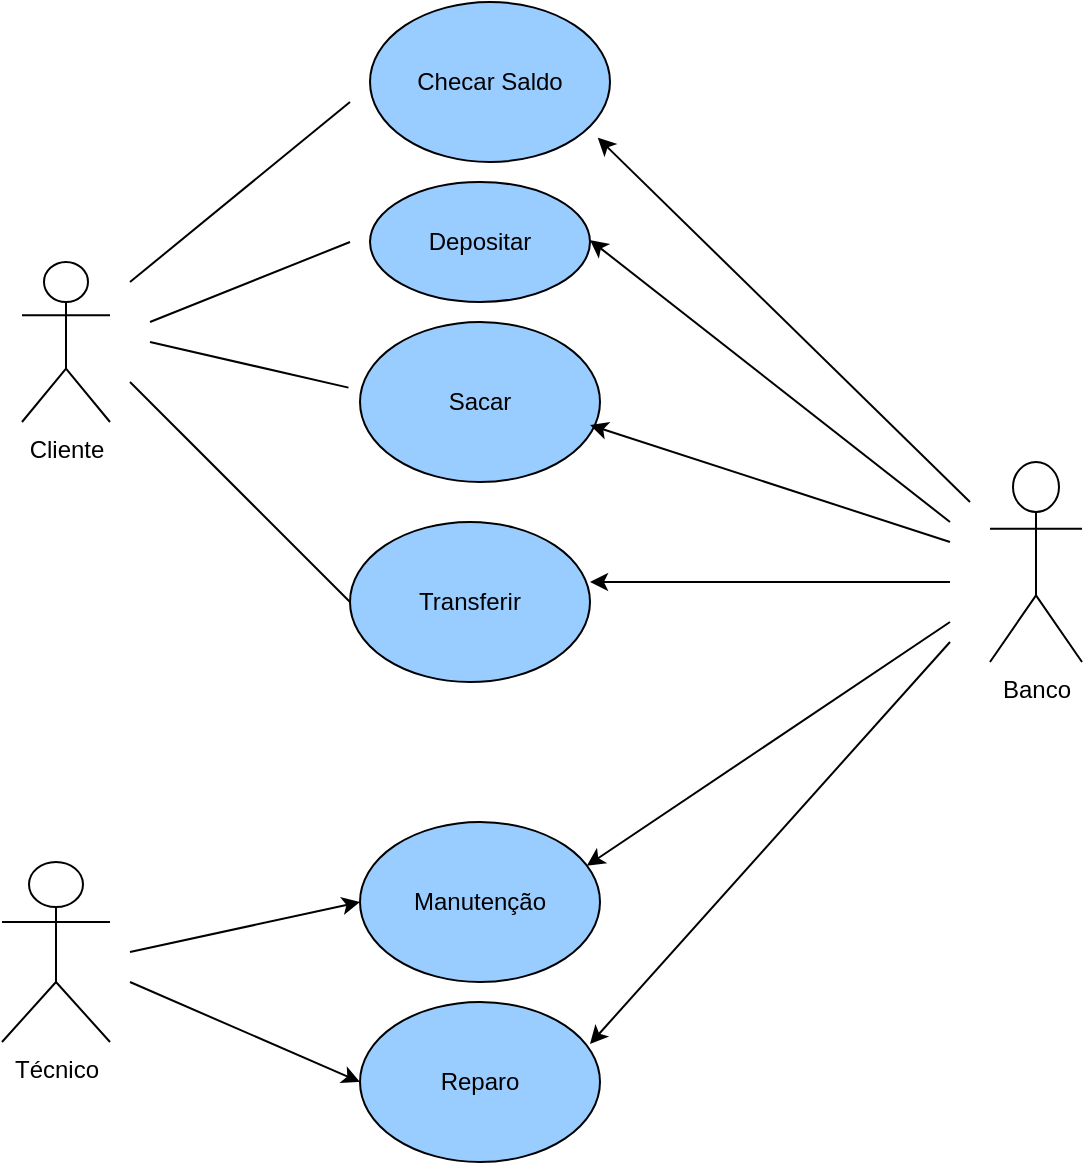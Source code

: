 <mxfile version="26.1.3" pages="7">
  <diagram id="sgLXqQ2J2EPDVqUgFB-f" name="Página-2">
    <mxGraphModel dx="983" dy="411" grid="1" gridSize="10" guides="1" tooltips="1" connect="1" arrows="1" fold="1" page="1" pageScale="1" pageWidth="827" pageHeight="1169" math="0" shadow="0">
      <root>
        <mxCell id="0" />
        <mxCell id="1" parent="0" />
        <mxCell id="PaRzs3g7HJyfMiKBvxtZ-1" value="Cliente" style="shape=umlActor;verticalLabelPosition=bottom;verticalAlign=top;html=1;outlineConnect=0;" parent="1" vertex="1">
          <mxGeometry x="150" y="170" width="44" height="80" as="geometry" />
        </mxCell>
        <mxCell id="PaRzs3g7HJyfMiKBvxtZ-2" value="Técnico" style="shape=umlActor;verticalLabelPosition=bottom;verticalAlign=top;html=1;outlineConnect=0;" parent="1" vertex="1">
          <mxGeometry x="140" y="470" width="54" height="90" as="geometry" />
        </mxCell>
        <mxCell id="PaRzs3g7HJyfMiKBvxtZ-3" value="Checar Saldo" style="ellipse;whiteSpace=wrap;html=1;fillColor=light-dark(#99CCFF,var(--ge-dark-color, #121212));" parent="1" vertex="1">
          <mxGeometry x="324" y="40" width="120" height="80" as="geometry" />
        </mxCell>
        <mxCell id="PaRzs3g7HJyfMiKBvxtZ-4" value="Depositar" style="ellipse;whiteSpace=wrap;html=1;fillColor=light-dark(#99CCFF,var(--ge-dark-color, #121212));" parent="1" vertex="1">
          <mxGeometry x="324" y="130" width="110" height="60" as="geometry" />
        </mxCell>
        <mxCell id="PaRzs3g7HJyfMiKBvxtZ-16" value="Transferir" style="ellipse;whiteSpace=wrap;html=1;fillColor=light-dark(#99CCFF,var(--ge-dark-color, #121212));" parent="1" vertex="1">
          <mxGeometry x="314" y="300" width="120" height="80" as="geometry" />
        </mxCell>
        <mxCell id="PaRzs3g7HJyfMiKBvxtZ-19" value="Manutenção" style="ellipse;whiteSpace=wrap;html=1;fillColor=light-dark(#99CCFF,var(--ge-dark-color, #121212));" parent="1" vertex="1">
          <mxGeometry x="319" y="450" width="120" height="80" as="geometry" />
        </mxCell>
        <mxCell id="PaRzs3g7HJyfMiKBvxtZ-20" value="Sacar" style="ellipse;whiteSpace=wrap;html=1;fillColor=light-dark(#99CCFF,var(--ge-dark-color, #121212));" parent="1" vertex="1">
          <mxGeometry x="319" y="200" width="120" height="80" as="geometry" />
        </mxCell>
        <mxCell id="T4NiaZSsoMwYmQ6cb8wq-2" value="Reparo" style="ellipse;whiteSpace=wrap;html=1;fillColor=light-dark(#99CCFF,var(--ge-dark-color, #121212));" parent="1" vertex="1">
          <mxGeometry x="319" y="540" width="120" height="80" as="geometry" />
        </mxCell>
        <mxCell id="T4NiaZSsoMwYmQ6cb8wq-3" value="Banco" style="shape=umlActor;verticalLabelPosition=bottom;verticalAlign=top;html=1;outlineConnect=0;" parent="1" vertex="1">
          <mxGeometry x="634" y="270" width="46" height="100" as="geometry" />
        </mxCell>
        <mxCell id="T4NiaZSsoMwYmQ6cb8wq-4" value="" style="endArrow=none;html=1;rounded=0;" parent="1" edge="1">
          <mxGeometry width="50" height="50" relative="1" as="geometry">
            <mxPoint x="204" y="180" as="sourcePoint" />
            <mxPoint x="314" y="90" as="targetPoint" />
          </mxGeometry>
        </mxCell>
        <mxCell id="T4NiaZSsoMwYmQ6cb8wq-5" value="" style="endArrow=none;html=1;rounded=0;" parent="1" edge="1">
          <mxGeometry width="50" height="50" relative="1" as="geometry">
            <mxPoint x="214" y="200" as="sourcePoint" />
            <mxPoint x="314" y="160" as="targetPoint" />
          </mxGeometry>
        </mxCell>
        <mxCell id="Gy6co1KwtQ5n9I18DSzA-1" value="" style="endArrow=none;html=1;rounded=0;entryX=-0.048;entryY=0.41;entryDx=0;entryDy=0;entryPerimeter=0;" parent="1" target="PaRzs3g7HJyfMiKBvxtZ-20" edge="1">
          <mxGeometry width="50" height="50" relative="1" as="geometry">
            <mxPoint x="214" y="210" as="sourcePoint" />
            <mxPoint x="304" y="190" as="targetPoint" />
          </mxGeometry>
        </mxCell>
        <mxCell id="Gy6co1KwtQ5n9I18DSzA-2" value="" style="endArrow=none;html=1;rounded=0;entryX=0;entryY=0.5;entryDx=0;entryDy=0;" parent="1" target="PaRzs3g7HJyfMiKBvxtZ-16" edge="1">
          <mxGeometry width="50" height="50" relative="1" as="geometry">
            <mxPoint x="204" y="230" as="sourcePoint" />
            <mxPoint x="298" y="263" as="targetPoint" />
          </mxGeometry>
        </mxCell>
        <mxCell id="Gy6co1KwtQ5n9I18DSzA-3" value="" style="endArrow=classic;html=1;rounded=0;entryX=0;entryY=0.5;entryDx=0;entryDy=0;" parent="1" target="PaRzs3g7HJyfMiKBvxtZ-19" edge="1">
          <mxGeometry width="50" height="50" relative="1" as="geometry">
            <mxPoint x="204" y="515" as="sourcePoint" />
            <mxPoint x="254" y="465" as="targetPoint" />
          </mxGeometry>
        </mxCell>
        <mxCell id="Gy6co1KwtQ5n9I18DSzA-4" value="" style="endArrow=classic;html=1;rounded=0;entryX=0;entryY=0.5;entryDx=0;entryDy=0;" parent="1" target="T4NiaZSsoMwYmQ6cb8wq-2" edge="1">
          <mxGeometry width="50" height="50" relative="1" as="geometry">
            <mxPoint x="204" y="530" as="sourcePoint" />
            <mxPoint x="319" y="525" as="targetPoint" />
          </mxGeometry>
        </mxCell>
        <mxCell id="Gy6co1KwtQ5n9I18DSzA-5" value="" style="endArrow=classic;html=1;rounded=0;entryX=0.945;entryY=0.274;entryDx=0;entryDy=0;entryPerimeter=0;" parent="1" target="PaRzs3g7HJyfMiKBvxtZ-19" edge="1">
          <mxGeometry width="50" height="50" relative="1" as="geometry">
            <mxPoint x="614" y="350" as="sourcePoint" />
            <mxPoint x="464" y="490" as="targetPoint" />
          </mxGeometry>
        </mxCell>
        <mxCell id="Gy6co1KwtQ5n9I18DSzA-6" value="" style="endArrow=classic;html=1;rounded=0;entryX=0.945;entryY=0.274;entryDx=0;entryDy=0;entryPerimeter=0;" parent="1" edge="1">
          <mxGeometry width="50" height="50" relative="1" as="geometry">
            <mxPoint x="614" y="360" as="sourcePoint" />
            <mxPoint x="434" y="561" as="targetPoint" />
          </mxGeometry>
        </mxCell>
        <mxCell id="Gy6co1KwtQ5n9I18DSzA-10" value="" style="endArrow=classic;html=1;rounded=0;entryX=0.949;entryY=0.848;entryDx=0;entryDy=0;entryPerimeter=0;" parent="1" target="PaRzs3g7HJyfMiKBvxtZ-3" edge="1">
          <mxGeometry width="50" height="50" relative="1" as="geometry">
            <mxPoint x="624" y="290" as="sourcePoint" />
            <mxPoint x="524" y="170" as="targetPoint" />
          </mxGeometry>
        </mxCell>
        <mxCell id="Gy6co1KwtQ5n9I18DSzA-11" value="" style="endArrow=classic;html=1;rounded=0;entryX=0.949;entryY=0.848;entryDx=0;entryDy=0;entryPerimeter=0;" parent="1" edge="1">
          <mxGeometry width="50" height="50" relative="1" as="geometry">
            <mxPoint x="614" y="300" as="sourcePoint" />
            <mxPoint x="434" y="159" as="targetPoint" />
          </mxGeometry>
        </mxCell>
        <mxCell id="Gy6co1KwtQ5n9I18DSzA-12" value="" style="endArrow=classic;html=1;rounded=0;entryX=0.949;entryY=0.848;entryDx=0;entryDy=0;entryPerimeter=0;" parent="1" edge="1">
          <mxGeometry width="50" height="50" relative="1" as="geometry">
            <mxPoint x="614" y="310" as="sourcePoint" />
            <mxPoint x="434" y="251.5" as="targetPoint" />
          </mxGeometry>
        </mxCell>
        <mxCell id="Gy6co1KwtQ5n9I18DSzA-13" value="" style="endArrow=classic;html=1;rounded=0;entryX=0.949;entryY=0.848;entryDx=0;entryDy=0;entryPerimeter=0;" parent="1" edge="1">
          <mxGeometry width="50" height="50" relative="1" as="geometry">
            <mxPoint x="614" y="330" as="sourcePoint" />
            <mxPoint x="434" y="330" as="targetPoint" />
          </mxGeometry>
        </mxCell>
      </root>
    </mxGraphModel>
  </diagram>
  <diagram id="egaavqdrZd-I6vF89veD" name="Página-3">
    <mxGraphModel dx="743" dy="369" grid="1" gridSize="10" guides="1" tooltips="1" connect="1" arrows="1" fold="1" page="1" pageScale="1" pageWidth="827" pageHeight="1169" math="0" shadow="0">
      <root>
        <mxCell id="0" />
        <mxCell id="1" parent="0" />
      </root>
    </mxGraphModel>
  </diagram>
  <diagram id="ase561N7z9A1oaiBTE0u" name="Página-4">
    <mxGraphModel dx="983" dy="411" grid="1" gridSize="10" guides="1" tooltips="1" connect="1" arrows="1" fold="1" page="1" pageScale="1" pageWidth="827" pageHeight="1169" math="0" shadow="0">
      <root>
        <mxCell id="0" />
        <mxCell id="1" parent="0" />
        <mxCell id="j3DVJAewJ_WmMj6Q7YyZ-1" value="Aluno" style="shape=umlActor;verticalLabelPosition=bottom;verticalAlign=top;html=1;outlineConnect=0;" parent="1" vertex="1">
          <mxGeometry x="80" y="130" width="60" height="100" as="geometry" />
        </mxCell>
        <mxCell id="j3DVJAewJ_WmMj6Q7YyZ-2" value="Matricula" style="ellipse;whiteSpace=wrap;html=1;" parent="1" vertex="1">
          <mxGeometry x="250" y="40" width="120" height="80" as="geometry" />
        </mxCell>
        <mxCell id="j3DVJAewJ_WmMj6Q7YyZ-3" value="Agendar Aulas" style="ellipse;whiteSpace=wrap;html=1;" parent="1" vertex="1">
          <mxGeometry x="250" y="130" width="120" height="80" as="geometry" />
        </mxCell>
        <mxCell id="j3DVJAewJ_WmMj6Q7YyZ-4" value="Consultar Horários" style="ellipse;whiteSpace=wrap;html=1;" parent="1" vertex="1">
          <mxGeometry x="250" y="220" width="120" height="80" as="geometry" />
        </mxCell>
        <mxCell id="j3DVJAewJ_WmMj6Q7YyZ-8" value="" style="endArrow=classic;html=1;rounded=0;" parent="1" source="j3DVJAewJ_WmMj6Q7YyZ-1" edge="1">
          <mxGeometry width="50" height="50" relative="1" as="geometry">
            <mxPoint x="110" y="160" as="sourcePoint" />
            <mxPoint x="250" y="90" as="targetPoint" />
          </mxGeometry>
        </mxCell>
        <mxCell id="j3DVJAewJ_WmMj6Q7YyZ-9" value="" style="endArrow=classic;html=1;rounded=0;entryX=0;entryY=0.5;entryDx=0;entryDy=0;" parent="1" target="j3DVJAewJ_WmMj6Q7YyZ-3" edge="1">
          <mxGeometry width="50" height="50" relative="1" as="geometry">
            <mxPoint x="140" y="180" as="sourcePoint" />
            <mxPoint x="190" y="130" as="targetPoint" />
          </mxGeometry>
        </mxCell>
        <mxCell id="j3DVJAewJ_WmMj6Q7YyZ-10" value="" style="endArrow=classic;html=1;rounded=0;entryX=0;entryY=0.5;entryDx=0;entryDy=0;" parent="1" target="j3DVJAewJ_WmMj6Q7YyZ-4" edge="1">
          <mxGeometry width="50" height="50" relative="1" as="geometry">
            <mxPoint x="140" y="200" as="sourcePoint" />
            <mxPoint x="250" y="190" as="targetPoint" />
          </mxGeometry>
        </mxCell>
        <mxCell id="j3DVJAewJ_WmMj6Q7YyZ-13" value="Instrutor" style="shape=umlActor;verticalLabelPosition=bottom;verticalAlign=top;html=1;outlineConnect=0;" parent="1" vertex="1">
          <mxGeometry x="160" y="400" width="30" height="60" as="geometry" />
        </mxCell>
        <mxCell id="j3DVJAewJ_WmMj6Q7YyZ-14" value="Criar Treinos" style="ellipse;whiteSpace=wrap;html=1;" parent="1" vertex="1">
          <mxGeometry x="310" y="380" width="120" height="80" as="geometry" />
        </mxCell>
        <mxCell id="j3DVJAewJ_WmMj6Q7YyZ-15" value="Registrar Frequência" style="ellipse;whiteSpace=wrap;html=1;" parent="1" vertex="1">
          <mxGeometry x="310" y="470" width="120" height="80" as="geometry" />
        </mxCell>
        <mxCell id="j3DVJAewJ_WmMj6Q7YyZ-16" value="" style="endArrow=classic;html=1;rounded=0;" parent="1" edge="1">
          <mxGeometry width="50" height="50" relative="1" as="geometry">
            <mxPoint x="200" y="420" as="sourcePoint" />
            <mxPoint x="300" y="430" as="targetPoint" />
          </mxGeometry>
        </mxCell>
        <mxCell id="j3DVJAewJ_WmMj6Q7YyZ-18" value="" style="endArrow=classic;html=1;rounded=0;" parent="1" edge="1">
          <mxGeometry width="50" height="50" relative="1" as="geometry">
            <mxPoint x="200" y="430" as="sourcePoint" />
            <mxPoint x="310" y="520" as="targetPoint" />
          </mxGeometry>
        </mxCell>
        <mxCell id="j3DVJAewJ_WmMj6Q7YyZ-22" value="Gerente" style="shape=umlActor;verticalLabelPosition=bottom;verticalAlign=top;html=1;outlineConnect=0;" parent="1" vertex="1">
          <mxGeometry x="460" y="410" width="30" height="60" as="geometry" />
        </mxCell>
        <mxCell id="j3DVJAewJ_WmMj6Q7YyZ-23" value="Gerenciar Planos" style="ellipse;whiteSpace=wrap;html=1;" parent="1" vertex="1">
          <mxGeometry x="590" y="390" width="120" height="80" as="geometry" />
        </mxCell>
        <mxCell id="j3DVJAewJ_WmMj6Q7YyZ-24" value="Pagamentos" style="ellipse;whiteSpace=wrap;html=1;" parent="1" vertex="1">
          <mxGeometry x="590" y="480" width="120" height="80" as="geometry" />
        </mxCell>
        <mxCell id="j3DVJAewJ_WmMj6Q7YyZ-25" value="" style="endArrow=classic;html=1;rounded=0;" parent="1" edge="1">
          <mxGeometry width="50" height="50" relative="1" as="geometry">
            <mxPoint x="510" y="440" as="sourcePoint" />
            <mxPoint x="590" y="420" as="targetPoint" />
          </mxGeometry>
        </mxCell>
        <mxCell id="j3DVJAewJ_WmMj6Q7YyZ-26" value="" style="endArrow=classic;html=1;rounded=0;" parent="1" edge="1">
          <mxGeometry width="50" height="50" relative="1" as="geometry">
            <mxPoint x="510" y="460" as="sourcePoint" />
            <mxPoint x="580" y="500" as="targetPoint" />
          </mxGeometry>
        </mxCell>
        <mxCell id="Q2yiY6kvs0LXvebeSDo9-1" style="edgeStyle=orthogonalEdgeStyle;rounded=0;orthogonalLoop=1;jettySize=auto;html=1;entryX=0;entryY=0.5;entryDx=0;entryDy=0;" parent="1" source="j3DVJAewJ_WmMj6Q7YyZ-28" target="j3DVJAewJ_WmMj6Q7YyZ-37" edge="1">
          <mxGeometry relative="1" as="geometry" />
        </mxCell>
        <mxCell id="j3DVJAewJ_WmMj6Q7YyZ-28" value="Aluno" style="swimlane;fontStyle=1;align=center;verticalAlign=top;childLayout=stackLayout;horizontal=1;startSize=26;horizontalStack=0;resizeParent=1;resizeParentMax=0;resizeLast=0;collapsible=1;marginBottom=0;whiteSpace=wrap;html=1;" parent="1" vertex="1">
          <mxGeometry x="40" y="720" width="160" height="114" as="geometry" />
        </mxCell>
        <mxCell id="j3DVJAewJ_WmMj6Q7YyZ-29" value="+ Nome()&lt;div&gt;+ Matrícula()&lt;/div&gt;" style="text;strokeColor=none;fillColor=none;align=left;verticalAlign=top;spacingLeft=4;spacingRight=4;overflow=hidden;rotatable=0;points=[[0,0.5],[1,0.5]];portConstraint=eastwest;whiteSpace=wrap;html=1;" parent="j3DVJAewJ_WmMj6Q7YyZ-28" vertex="1">
          <mxGeometry y="26" width="160" height="54" as="geometry" />
        </mxCell>
        <mxCell id="j3DVJAewJ_WmMj6Q7YyZ-30" value="" style="line;strokeWidth=1;fillColor=none;align=left;verticalAlign=middle;spacingTop=-1;spacingLeft=3;spacingRight=3;rotatable=0;labelPosition=right;points=[];portConstraint=eastwest;strokeColor=inherit;" parent="j3DVJAewJ_WmMj6Q7YyZ-28" vertex="1">
          <mxGeometry y="80" width="160" height="8" as="geometry" />
        </mxCell>
        <mxCell id="j3DVJAewJ_WmMj6Q7YyZ-31" value="+ method(type): type" style="text;strokeColor=none;fillColor=none;align=left;verticalAlign=top;spacingLeft=4;spacingRight=4;overflow=hidden;rotatable=0;points=[[0,0.5],[1,0.5]];portConstraint=eastwest;whiteSpace=wrap;html=1;" parent="j3DVJAewJ_WmMj6Q7YyZ-28" vertex="1">
          <mxGeometry y="88" width="160" height="26" as="geometry" />
        </mxCell>
        <mxCell id="j3DVJAewJ_WmMj6Q7YyZ-32" value="Treino" style="swimlane;fontStyle=1;align=center;verticalAlign=top;childLayout=stackLayout;horizontal=1;startSize=26;horizontalStack=0;resizeParent=1;resizeParentMax=0;resizeLast=0;collapsible=1;marginBottom=0;whiteSpace=wrap;html=1;" parent="1" vertex="1">
          <mxGeometry x="280" y="840" width="160" height="114" as="geometry" />
        </mxCell>
        <mxCell id="j3DVJAewJ_WmMj6Q7YyZ-33" value="+ ID()&lt;div&gt;+ Tipo()&lt;/div&gt;" style="text;strokeColor=none;fillColor=none;align=left;verticalAlign=top;spacingLeft=4;spacingRight=4;overflow=hidden;rotatable=0;points=[[0,0.5],[1,0.5]];portConstraint=eastwest;whiteSpace=wrap;html=1;" parent="j3DVJAewJ_WmMj6Q7YyZ-32" vertex="1">
          <mxGeometry y="26" width="160" height="54" as="geometry" />
        </mxCell>
        <mxCell id="j3DVJAewJ_WmMj6Q7YyZ-34" value="" style="line;strokeWidth=1;fillColor=none;align=left;verticalAlign=middle;spacingTop=-1;spacingLeft=3;spacingRight=3;rotatable=0;labelPosition=right;points=[];portConstraint=eastwest;strokeColor=inherit;" parent="j3DVJAewJ_WmMj6Q7YyZ-32" vertex="1">
          <mxGeometry y="80" width="160" height="8" as="geometry" />
        </mxCell>
        <mxCell id="j3DVJAewJ_WmMj6Q7YyZ-35" value="+ method(type): type" style="text;strokeColor=none;fillColor=none;align=left;verticalAlign=top;spacingLeft=4;spacingRight=4;overflow=hidden;rotatable=0;points=[[0,0.5],[1,0.5]];portConstraint=eastwest;whiteSpace=wrap;html=1;" parent="j3DVJAewJ_WmMj6Q7YyZ-32" vertex="1">
          <mxGeometry y="88" width="160" height="26" as="geometry" />
        </mxCell>
        <mxCell id="j3DVJAewJ_WmMj6Q7YyZ-36" value="Matrícula" style="swimlane;fontStyle=1;align=center;verticalAlign=top;childLayout=stackLayout;horizontal=1;startSize=26;horizontalStack=0;resizeParent=1;resizeParentMax=0;resizeLast=0;collapsible=1;marginBottom=0;whiteSpace=wrap;html=1;" parent="1" vertex="1">
          <mxGeometry x="280" y="600" width="160" height="114" as="geometry" />
        </mxCell>
        <mxCell id="j3DVJAewJ_WmMj6Q7YyZ-37" value="+ Data_&lt;span style=&quot;background-color: transparent; color: light-dark(rgb(0, 0, 0), rgb(255, 255, 255));&quot;&gt;Início()&lt;/span&gt;&lt;div&gt;&lt;div&gt;+Plano()&lt;/div&gt;&lt;div&gt;&lt;br&gt;&lt;/div&gt;&lt;/div&gt;" style="text;strokeColor=none;fillColor=none;align=left;verticalAlign=top;spacingLeft=4;spacingRight=4;overflow=hidden;rotatable=0;points=[[0,0.5],[1,0.5]];portConstraint=eastwest;whiteSpace=wrap;html=1;" parent="j3DVJAewJ_WmMj6Q7YyZ-36" vertex="1">
          <mxGeometry y="26" width="160" height="54" as="geometry" />
        </mxCell>
        <mxCell id="j3DVJAewJ_WmMj6Q7YyZ-38" value="" style="line;strokeWidth=1;fillColor=none;align=left;verticalAlign=middle;spacingTop=-1;spacingLeft=3;spacingRight=3;rotatable=0;labelPosition=right;points=[];portConstraint=eastwest;strokeColor=inherit;" parent="j3DVJAewJ_WmMj6Q7YyZ-36" vertex="1">
          <mxGeometry y="80" width="160" height="8" as="geometry" />
        </mxCell>
        <mxCell id="j3DVJAewJ_WmMj6Q7YyZ-39" value="+ method(type): type" style="text;strokeColor=none;fillColor=none;align=left;verticalAlign=top;spacingLeft=4;spacingRight=4;overflow=hidden;rotatable=0;points=[[0,0.5],[1,0.5]];portConstraint=eastwest;whiteSpace=wrap;html=1;" parent="j3DVJAewJ_WmMj6Q7YyZ-36" vertex="1">
          <mxGeometry y="88" width="160" height="26" as="geometry" />
        </mxCell>
        <mxCell id="Q2yiY6kvs0LXvebeSDo9-2" style="edgeStyle=orthogonalEdgeStyle;rounded=0;orthogonalLoop=1;jettySize=auto;html=1;entryX=-0.036;entryY=0.686;entryDx=0;entryDy=0;entryPerimeter=0;" parent="1" source="j3DVJAewJ_WmMj6Q7YyZ-28" target="j3DVJAewJ_WmMj6Q7YyZ-33" edge="1">
          <mxGeometry relative="1" as="geometry" />
        </mxCell>
      </root>
    </mxGraphModel>
  </diagram>
  <diagram id="Ha7FFP3PlNrqO57EB4Tf" name="Página-5">
    <mxGraphModel dx="983" dy="411" grid="1" gridSize="10" guides="1" tooltips="1" connect="1" arrows="1" fold="1" page="1" pageScale="1" pageWidth="827" pageHeight="1169" math="0" shadow="0">
      <root>
        <mxCell id="0" />
        <mxCell id="1" parent="0" />
        <mxCell id="Hpcok7AvAKT85i9_Egb6-3" value="Abrir Chamadas" style="ellipse;whiteSpace=wrap;html=1;" parent="1" vertex="1">
          <mxGeometry x="220" y="80" width="140" height="70" as="geometry" />
        </mxCell>
        <mxCell id="Hpcok7AvAKT85i9_Egb6-4" value="Acompanhar Chamadas" style="ellipse;whiteSpace=wrap;html=1;" parent="1" vertex="1">
          <mxGeometry x="220" y="165" width="140" height="70" as="geometry" />
        </mxCell>
        <mxCell id="Hpcok7AvAKT85i9_Egb6-7" value="" style="endArrow=classic;html=1;rounded=0;" parent="1" edge="1">
          <mxGeometry width="50" height="50" relative="1" as="geometry">
            <mxPoint x="110" y="130" as="sourcePoint" />
            <mxPoint x="220" y="100" as="targetPoint" />
          </mxGeometry>
        </mxCell>
        <mxCell id="Hpcok7AvAKT85i9_Egb6-8" value="" style="endArrow=classic;html=1;rounded=0;" parent="1" edge="1">
          <mxGeometry width="50" height="50" relative="1" as="geometry">
            <mxPoint x="120" y="140" as="sourcePoint" />
            <mxPoint x="210" y="210" as="targetPoint" />
          </mxGeometry>
        </mxCell>
        <mxCell id="Hpcok7AvAKT85i9_Egb6-17" value="Técnico" style="shape=umlActor;verticalLabelPosition=bottom;verticalAlign=top;html=1;outlineConnect=0;" parent="1" vertex="1">
          <mxGeometry x="470" y="80" width="70" height="130" as="geometry" />
        </mxCell>
        <mxCell id="Hpcok7AvAKT85i9_Egb6-19" value="Resolver Chamados" style="ellipse;whiteSpace=wrap;html=1;" parent="1" vertex="1">
          <mxGeometry x="640" y="40" width="120" height="80" as="geometry" />
        </mxCell>
        <mxCell id="Hpcok7AvAKT85i9_Egb6-20" value="Resolver Chamados" style="ellipse;whiteSpace=wrap;html=1;" parent="1" vertex="1">
          <mxGeometry x="640" y="150" width="120" height="80" as="geometry" />
        </mxCell>
        <mxCell id="Hpcok7AvAKT85i9_Egb6-24" value="" style="endArrow=classic;html=1;rounded=0;" parent="1" source="Hpcok7AvAKT85i9_Egb6-17" target="Hpcok7AvAKT85i9_Egb6-19" edge="1">
          <mxGeometry width="50" height="50" relative="1" as="geometry">
            <mxPoint x="500" y="110" as="sourcePoint" />
            <mxPoint x="550" y="60" as="targetPoint" />
          </mxGeometry>
        </mxCell>
        <mxCell id="Hpcok7AvAKT85i9_Egb6-25" value="" style="endArrow=classic;html=1;rounded=0;" parent="1" source="Hpcok7AvAKT85i9_Egb6-17" target="Hpcok7AvAKT85i9_Egb6-20" edge="1">
          <mxGeometry width="50" height="50" relative="1" as="geometry">
            <mxPoint x="550" y="143" as="sourcePoint" />
            <mxPoint x="656" y="108" as="targetPoint" />
          </mxGeometry>
        </mxCell>
        <mxCell id="Hpcok7AvAKT85i9_Egb6-26" value="Gestor" style="shape=umlActor;verticalLabelPosition=bottom;verticalAlign=top;html=1;outlineConnect=0;" parent="1" vertex="1">
          <mxGeometry x="40" y="360" width="70" height="130" as="geometry" />
        </mxCell>
        <mxCell id="n2IdqULoMHCVzf8BGUMf-1" value="Cliente" style="shape=umlActor;verticalLabelPosition=bottom;verticalAlign=top;html=1;outlineConnect=0;" parent="1" vertex="1">
          <mxGeometry x="40" y="100" width="70" height="130" as="geometry" />
        </mxCell>
        <mxCell id="n2IdqULoMHCVzf8BGUMf-2" value="Atribuir Tarefas" style="ellipse;whiteSpace=wrap;html=1;" parent="1" vertex="1">
          <mxGeometry x="220" y="310" width="140" height="70" as="geometry" />
        </mxCell>
        <mxCell id="n2IdqULoMHCVzf8BGUMf-3" value="Gerar Relatórios" style="ellipse;whiteSpace=wrap;html=1;" parent="1" vertex="1">
          <mxGeometry x="220" y="420" width="140" height="70" as="geometry" />
        </mxCell>
        <mxCell id="n2IdqULoMHCVzf8BGUMf-4" value="" style="endArrow=classic;html=1;rounded=0;" parent="1" source="Hpcok7AvAKT85i9_Egb6-26" target="n2IdqULoMHCVzf8BGUMf-2" edge="1">
          <mxGeometry width="50" height="50" relative="1" as="geometry">
            <mxPoint x="500" y="350" as="sourcePoint" />
            <mxPoint x="550" y="300" as="targetPoint" />
          </mxGeometry>
        </mxCell>
        <mxCell id="n2IdqULoMHCVzf8BGUMf-5" value="" style="endArrow=classic;html=1;rounded=0;entryX=0;entryY=0.5;entryDx=0;entryDy=0;" parent="1" source="Hpcok7AvAKT85i9_Egb6-26" target="n2IdqULoMHCVzf8BGUMf-3" edge="1">
          <mxGeometry width="50" height="50" relative="1" as="geometry">
            <mxPoint x="120" y="422" as="sourcePoint" />
            <mxPoint x="244" y="376" as="targetPoint" />
          </mxGeometry>
        </mxCell>
        <mxCell id="QzbZxX8yPjMzdMumD4ho-1" value="Chamado" style="swimlane;fontStyle=1;align=center;verticalAlign=top;childLayout=stackLayout;horizontal=1;startSize=26;horizontalStack=0;resizeParent=1;resizeParentMax=0;resizeLast=0;collapsible=1;marginBottom=0;whiteSpace=wrap;html=1;" parent="1" vertex="1">
          <mxGeometry x="240" y="560" width="160" height="114" as="geometry" />
        </mxCell>
        <mxCell id="QzbZxX8yPjMzdMumD4ho-2" value="+ID ()&lt;div&gt;+ descrição()&lt;/div&gt;&lt;div&gt;+ Status()&lt;/div&gt;" style="text;strokeColor=none;fillColor=none;align=left;verticalAlign=top;spacingLeft=4;spacingRight=4;overflow=hidden;rotatable=0;points=[[0,0.5],[1,0.5]];portConstraint=eastwest;whiteSpace=wrap;html=1;" parent="QzbZxX8yPjMzdMumD4ho-1" vertex="1">
          <mxGeometry y="26" width="160" height="54" as="geometry" />
        </mxCell>
        <mxCell id="QzbZxX8yPjMzdMumD4ho-3" value="" style="line;strokeWidth=1;fillColor=none;align=left;verticalAlign=middle;spacingTop=-1;spacingLeft=3;spacingRight=3;rotatable=0;labelPosition=right;points=[];portConstraint=eastwest;strokeColor=inherit;" parent="QzbZxX8yPjMzdMumD4ho-1" vertex="1">
          <mxGeometry y="80" width="160" height="8" as="geometry" />
        </mxCell>
        <mxCell id="QzbZxX8yPjMzdMumD4ho-4" value="+" style="text;strokeColor=none;fillColor=none;align=left;verticalAlign=top;spacingLeft=4;spacingRight=4;overflow=hidden;rotatable=0;points=[[0,0.5],[1,0.5]];portConstraint=eastwest;whiteSpace=wrap;html=1;" parent="QzbZxX8yPjMzdMumD4ho-1" vertex="1">
          <mxGeometry y="88" width="160" height="26" as="geometry" />
        </mxCell>
        <mxCell id="r-Np6dps_me_W8sOR4S9-1" style="edgeStyle=orthogonalEdgeStyle;rounded=0;orthogonalLoop=1;jettySize=auto;html=1;entryX=0;entryY=0.5;entryDx=0;entryDy=0;exitX=0.5;exitY=0;exitDx=0;exitDy=0;" parent="1" source="QzbZxX8yPjMzdMumD4ho-6" target="QzbZxX8yPjMzdMumD4ho-2" edge="1">
          <mxGeometry relative="1" as="geometry" />
        </mxCell>
        <mxCell id="r-Np6dps_me_W8sOR4S9-2" style="edgeStyle=orthogonalEdgeStyle;rounded=0;orthogonalLoop=1;jettySize=auto;html=1;entryX=-0.062;entryY=0.74;entryDx=0;entryDy=0;entryPerimeter=0;" parent="1" source="QzbZxX8yPjMzdMumD4ho-6" target="QzbZxX8yPjMzdMumD4ho-11" edge="1">
          <mxGeometry relative="1" as="geometry">
            <mxPoint x="110" y="810" as="targetPoint" />
          </mxGeometry>
        </mxCell>
        <mxCell id="QzbZxX8yPjMzdMumD4ho-6" value="Cliente" style="swimlane;fontStyle=1;align=center;verticalAlign=top;childLayout=stackLayout;horizontal=1;startSize=26;horizontalStack=0;resizeParent=1;resizeParentMax=0;resizeLast=0;collapsible=1;marginBottom=0;whiteSpace=wrap;html=1;" parent="1" vertex="1">
          <mxGeometry x="30" y="640" width="160" height="94" as="geometry" />
        </mxCell>
        <mxCell id="QzbZxX8yPjMzdMumD4ho-7" value="+ID ()&lt;div&gt;+Nome()&lt;/div&gt;" style="text;strokeColor=none;fillColor=none;align=left;verticalAlign=top;spacingLeft=4;spacingRight=4;overflow=hidden;rotatable=0;points=[[0,0.5],[1,0.5]];portConstraint=eastwest;whiteSpace=wrap;html=1;" parent="QzbZxX8yPjMzdMumD4ho-6" vertex="1">
          <mxGeometry y="26" width="160" height="34" as="geometry" />
        </mxCell>
        <mxCell id="QzbZxX8yPjMzdMumD4ho-8" value="" style="line;strokeWidth=1;fillColor=none;align=left;verticalAlign=middle;spacingTop=-1;spacingLeft=3;spacingRight=3;rotatable=0;labelPosition=right;points=[];portConstraint=eastwest;strokeColor=inherit;" parent="QzbZxX8yPjMzdMumD4ho-6" vertex="1">
          <mxGeometry y="60" width="160" height="8" as="geometry" />
        </mxCell>
        <mxCell id="QzbZxX8yPjMzdMumD4ho-9" value="+ method(type): type" style="text;strokeColor=none;fillColor=none;align=left;verticalAlign=top;spacingLeft=4;spacingRight=4;overflow=hidden;rotatable=0;points=[[0,0.5],[1,0.5]];portConstraint=eastwest;whiteSpace=wrap;html=1;" parent="QzbZxX8yPjMzdMumD4ho-6" vertex="1">
          <mxGeometry y="68" width="160" height="26" as="geometry" />
        </mxCell>
        <mxCell id="QzbZxX8yPjMzdMumD4ho-10" value="Técnico" style="swimlane;fontStyle=1;align=center;verticalAlign=top;childLayout=stackLayout;horizontal=1;startSize=26;horizontalStack=0;resizeParent=1;resizeParentMax=0;resizeLast=0;collapsible=1;marginBottom=0;whiteSpace=wrap;html=1;" parent="1" vertex="1">
          <mxGeometry x="240" y="760" width="160" height="102" as="geometry" />
        </mxCell>
        <mxCell id="QzbZxX8yPjMzdMumD4ho-11" value="+ID()&lt;div&gt;+Especialidade()&lt;/div&gt;" style="text;strokeColor=none;fillColor=none;align=left;verticalAlign=top;spacingLeft=4;spacingRight=4;overflow=hidden;rotatable=0;points=[[0,0.5],[1,0.5]];portConstraint=eastwest;whiteSpace=wrap;html=1;" parent="QzbZxX8yPjMzdMumD4ho-10" vertex="1">
          <mxGeometry y="26" width="160" height="44" as="geometry" />
        </mxCell>
        <mxCell id="QzbZxX8yPjMzdMumD4ho-12" value="" style="line;strokeWidth=1;fillColor=none;align=left;verticalAlign=middle;spacingTop=-1;spacingLeft=3;spacingRight=3;rotatable=0;labelPosition=right;points=[];portConstraint=eastwest;strokeColor=inherit;" parent="QzbZxX8yPjMzdMumD4ho-10" vertex="1">
          <mxGeometry y="70" width="160" height="6" as="geometry" />
        </mxCell>
        <mxCell id="QzbZxX8yPjMzdMumD4ho-13" value="+ method(type): type" style="text;strokeColor=none;fillColor=none;align=left;verticalAlign=top;spacingLeft=4;spacingRight=4;overflow=hidden;rotatable=0;points=[[0,0.5],[1,0.5]];portConstraint=eastwest;whiteSpace=wrap;html=1;" parent="QzbZxX8yPjMzdMumD4ho-10" vertex="1">
          <mxGeometry y="76" width="160" height="26" as="geometry" />
        </mxCell>
      </root>
    </mxGraphModel>
  </diagram>
  <diagram id="t6F4vgyGFmbDbmgmWocv" name="Página-6">
    <mxGraphModel dx="712" dy="411" grid="1" gridSize="10" guides="1" tooltips="1" connect="1" arrows="1" fold="1" page="1" pageScale="1" pageWidth="827" pageHeight="1169" math="0" shadow="0">
      <root>
        <mxCell id="0" />
        <mxCell id="1" parent="0" />
        <mxCell id="Es25WyfeIh9KLV-vMbgg-1" value="Cliente" style="shape=umlActor;verticalLabelPosition=bottom;verticalAlign=top;html=1;direction=east;" vertex="1" parent="1">
          <mxGeometry x="10" y="250" width="50" height="90" as="geometry" />
        </mxCell>
        <mxCell id="Es25WyfeIh9KLV-vMbgg-2" value="Buscar Produtos" style="ellipse;whiteSpace=wrap;html=1;" vertex="1" parent="1">
          <mxGeometry x="150" y="160" width="140" height="70" as="geometry" />
        </mxCell>
        <mxCell id="Es25WyfeIh9KLV-vMbgg-3" value="Adicionar Itens Ao Carrinho" style="ellipse;whiteSpace=wrap;html=1;" vertex="1" parent="1">
          <mxGeometry x="150" y="260" width="140" height="70" as="geometry" />
        </mxCell>
        <mxCell id="Es25WyfeIh9KLV-vMbgg-5" value="Finalizar Compra" style="ellipse;whiteSpace=wrap;html=1;" vertex="1" parent="1">
          <mxGeometry x="160" y="360" width="120" height="80" as="geometry" />
        </mxCell>
        <mxCell id="Es25WyfeIh9KLV-vMbgg-11" value="" style="endArrow=classic;html=1;rounded=0;entryX=0;entryY=0.5;entryDx=0;entryDy=0;" edge="1" parent="1" source="Es25WyfeIh9KLV-vMbgg-1" target="Es25WyfeIh9KLV-vMbgg-2">
          <mxGeometry width="50" height="50" relative="1" as="geometry">
            <mxPoint x="80" y="280" as="sourcePoint" />
            <mxPoint x="160" y="210" as="targetPoint" />
          </mxGeometry>
        </mxCell>
        <mxCell id="Es25WyfeIh9KLV-vMbgg-12" value="" style="endArrow=classic;html=1;rounded=0;" edge="1" parent="1">
          <mxGeometry width="50" height="50" relative="1" as="geometry">
            <mxPoint x="70" y="280" as="sourcePoint" />
            <mxPoint x="150" y="290" as="targetPoint" />
          </mxGeometry>
        </mxCell>
        <mxCell id="Es25WyfeIh9KLV-vMbgg-13" value="" style="endArrow=classic;html=1;rounded=0;entryX=0;entryY=0.375;entryDx=0;entryDy=0;entryPerimeter=0;" edge="1" parent="1" target="Es25WyfeIh9KLV-vMbgg-5">
          <mxGeometry width="50" height="50" relative="1" as="geometry">
            <mxPoint x="70" y="280" as="sourcePoint" />
            <mxPoint x="110" y="320" as="targetPoint" />
          </mxGeometry>
        </mxCell>
        <mxCell id="Es25WyfeIh9KLV-vMbgg-15" value="Vendedor" style="shape=umlActor;verticalLabelPosition=bottom;verticalAlign=top;html=1;direction=east;" vertex="1" parent="1">
          <mxGeometry x="370" y="95" width="50" height="90" as="geometry" />
        </mxCell>
        <mxCell id="Es25WyfeIh9KLV-vMbgg-16" value="Cadastrar Produtos" style="ellipse;whiteSpace=wrap;html=1;" vertex="1" parent="1">
          <mxGeometry x="515" y="75" width="120" height="80" as="geometry" />
        </mxCell>
        <mxCell id="Es25WyfeIh9KLV-vMbgg-17" value="Atualizar Estoque" style="ellipse;whiteSpace=wrap;html=1;" vertex="1" parent="1">
          <mxGeometry x="505" y="170" width="120" height="80" as="geometry" />
        </mxCell>
        <mxCell id="Es25WyfeIh9KLV-vMbgg-18" value="" style="endArrow=classic;html=1;rounded=0;entryX=0;entryY=0.375;entryDx=0;entryDy=0;entryPerimeter=0;" edge="1" parent="1" target="Es25WyfeIh9KLV-vMbgg-16">
          <mxGeometry width="50" height="50" relative="1" as="geometry">
            <mxPoint x="420" y="125" as="sourcePoint" />
            <mxPoint x="480" y="95" as="targetPoint" />
          </mxGeometry>
        </mxCell>
        <mxCell id="Es25WyfeIh9KLV-vMbgg-19" value="" style="endArrow=classic;html=1;rounded=0;entryX=0.011;entryY=0.284;entryDx=0;entryDy=0;entryPerimeter=0;" edge="1" parent="1" target="Es25WyfeIh9KLV-vMbgg-17">
          <mxGeometry width="50" height="50" relative="1" as="geometry">
            <mxPoint x="420" y="135" as="sourcePoint" />
            <mxPoint x="480" y="195.02" as="targetPoint" />
          </mxGeometry>
        </mxCell>
        <mxCell id="Es25WyfeIh9KLV-vMbgg-20" value="Administrador" style="shape=umlActor;verticalLabelPosition=bottom;verticalAlign=top;html=1;direction=east;" vertex="1" parent="1">
          <mxGeometry x="50" y="535" width="50" height="90" as="geometry" />
        </mxCell>
        <mxCell id="Es25WyfeIh9KLV-vMbgg-21" value="Gerir Promoções" style="ellipse;whiteSpace=wrap;html=1;" vertex="1" parent="1">
          <mxGeometry x="190" y="485" width="120" height="80" as="geometry" />
        </mxCell>
        <mxCell id="Es25WyfeIh9KLV-vMbgg-22" value="Relatório De Vendas" style="ellipse;whiteSpace=wrap;html=1;" vertex="1" parent="1">
          <mxGeometry x="190" y="585" width="120" height="80" as="geometry" />
        </mxCell>
        <mxCell id="T5nK4vCBbYu6YBkyVK8r-1" value="" style="endArrow=classic;html=1;rounded=0;" edge="1" parent="1" source="Es25WyfeIh9KLV-vMbgg-20" target="Es25WyfeIh9KLV-vMbgg-21">
          <mxGeometry width="50" height="50" relative="1" as="geometry">
            <mxPoint x="220" y="635" as="sourcePoint" />
            <mxPoint x="270" y="585" as="targetPoint" />
          </mxGeometry>
        </mxCell>
        <mxCell id="T5nK4vCBbYu6YBkyVK8r-2" value="" style="endArrow=classic;html=1;rounded=0;" edge="1" parent="1" source="Es25WyfeIh9KLV-vMbgg-20" target="Es25WyfeIh9KLV-vMbgg-22">
          <mxGeometry width="50" height="50" relative="1" as="geometry">
            <mxPoint x="110" y="582" as="sourcePoint" />
            <mxPoint x="206" y="552" as="targetPoint" />
          </mxGeometry>
        </mxCell>
        <mxCell id="T5nK4vCBbYu6YBkyVK8r-16" style="edgeStyle=orthogonalEdgeStyle;rounded=0;orthogonalLoop=1;jettySize=auto;html=1;entryX=0;entryY=0.5;entryDx=0;entryDy=0;exitX=0.452;exitY=0.005;exitDx=0;exitDy=0;exitPerimeter=0;" edge="1" parent="1" source="T5nK4vCBbYu6YBkyVK8r-3" target="T5nK4vCBbYu6YBkyVK8r-8">
          <mxGeometry relative="1" as="geometry" />
        </mxCell>
        <mxCell id="T5nK4vCBbYu6YBkyVK8r-3" value="Cliente" style="swimlane;fontStyle=1;align=center;verticalAlign=top;childLayout=stackLayout;horizontal=1;startSize=26;horizontalStack=0;resizeParent=1;resizeParentMax=0;resizeLast=0;collapsible=1;marginBottom=0;whiteSpace=wrap;html=1;" vertex="1" parent="1">
          <mxGeometry x="19" y="840" width="160" height="104" as="geometry" />
        </mxCell>
        <mxCell id="T5nK4vCBbYu6YBkyVK8r-4" value="+CPF()&lt;div&gt;+Endereço()&lt;/div&gt;" style="text;strokeColor=none;fillColor=none;align=left;verticalAlign=top;spacingLeft=4;spacingRight=4;overflow=hidden;rotatable=0;points=[[0,0.5],[1,0.5]];portConstraint=eastwest;whiteSpace=wrap;html=1;" vertex="1" parent="T5nK4vCBbYu6YBkyVK8r-3">
          <mxGeometry y="26" width="160" height="44" as="geometry" />
        </mxCell>
        <mxCell id="T5nK4vCBbYu6YBkyVK8r-5" value="" style="line;strokeWidth=1;fillColor=none;align=left;verticalAlign=middle;spacingTop=-1;spacingLeft=3;spacingRight=3;rotatable=0;labelPosition=right;points=[];portConstraint=eastwest;strokeColor=inherit;" vertex="1" parent="T5nK4vCBbYu6YBkyVK8r-3">
          <mxGeometry y="70" width="160" height="8" as="geometry" />
        </mxCell>
        <mxCell id="T5nK4vCBbYu6YBkyVK8r-6" value="+ method(type): type" style="text;strokeColor=none;fillColor=none;align=left;verticalAlign=top;spacingLeft=4;spacingRight=4;overflow=hidden;rotatable=0;points=[[0,0.5],[1,0.5]];portConstraint=eastwest;whiteSpace=wrap;html=1;" vertex="1" parent="T5nK4vCBbYu6YBkyVK8r-3">
          <mxGeometry y="78" width="160" height="26" as="geometry" />
        </mxCell>
        <mxCell id="T5nK4vCBbYu6YBkyVK8r-7" value="Pedido" style="swimlane;fontStyle=1;align=center;verticalAlign=top;childLayout=stackLayout;horizontal=1;startSize=26;horizontalStack=0;resizeParent=1;resizeParentMax=0;resizeLast=0;collapsible=1;marginBottom=0;whiteSpace=wrap;html=1;" vertex="1" parent="1">
          <mxGeometry x="254" y="760" width="160" height="124" as="geometry" />
        </mxCell>
        <mxCell id="T5nK4vCBbYu6YBkyVK8r-8" value="+ID()&lt;div&gt;+Data()&lt;/div&gt;&lt;div&gt;+Status()&lt;/div&gt;" style="text;strokeColor=none;fillColor=none;align=left;verticalAlign=top;spacingLeft=4;spacingRight=4;overflow=hidden;rotatable=0;points=[[0,0.5],[1,0.5]];portConstraint=eastwest;whiteSpace=wrap;html=1;" vertex="1" parent="T5nK4vCBbYu6YBkyVK8r-7">
          <mxGeometry y="26" width="160" height="64" as="geometry" />
        </mxCell>
        <mxCell id="T5nK4vCBbYu6YBkyVK8r-9" value="" style="line;strokeWidth=1;fillColor=none;align=left;verticalAlign=middle;spacingTop=-1;spacingLeft=3;spacingRight=3;rotatable=0;labelPosition=right;points=[];portConstraint=eastwest;strokeColor=inherit;" vertex="1" parent="T5nK4vCBbYu6YBkyVK8r-7">
          <mxGeometry y="90" width="160" height="8" as="geometry" />
        </mxCell>
        <mxCell id="T5nK4vCBbYu6YBkyVK8r-10" value="+ method(type): type" style="text;strokeColor=none;fillColor=none;align=left;verticalAlign=top;spacingLeft=4;spacingRight=4;overflow=hidden;rotatable=0;points=[[0,0.5],[1,0.5]];portConstraint=eastwest;whiteSpace=wrap;html=1;" vertex="1" parent="T5nK4vCBbYu6YBkyVK8r-7">
          <mxGeometry y="98" width="160" height="26" as="geometry" />
        </mxCell>
        <mxCell id="T5nK4vCBbYu6YBkyVK8r-12" value="Produto" style="swimlane;fontStyle=1;align=center;verticalAlign=top;childLayout=stackLayout;horizontal=1;startSize=26;horizontalStack=0;resizeParent=1;resizeParentMax=0;resizeLast=0;collapsible=1;marginBottom=0;whiteSpace=wrap;html=1;" vertex="1" parent="1">
          <mxGeometry x="240" y="960" width="160" height="114" as="geometry" />
        </mxCell>
        <mxCell id="T5nK4vCBbYu6YBkyVK8r-13" value="+ID()&lt;div&gt;+Nome()&lt;/div&gt;&lt;div&gt;+Preço()&lt;/div&gt;" style="text;strokeColor=none;fillColor=none;align=left;verticalAlign=top;spacingLeft=4;spacingRight=4;overflow=hidden;rotatable=0;points=[[0,0.5],[1,0.5]];portConstraint=eastwest;whiteSpace=wrap;html=1;" vertex="1" parent="T5nK4vCBbYu6YBkyVK8r-12">
          <mxGeometry y="26" width="160" height="54" as="geometry" />
        </mxCell>
        <mxCell id="T5nK4vCBbYu6YBkyVK8r-14" value="" style="line;strokeWidth=1;fillColor=none;align=left;verticalAlign=middle;spacingTop=-1;spacingLeft=3;spacingRight=3;rotatable=0;labelPosition=right;points=[];portConstraint=eastwest;strokeColor=inherit;" vertex="1" parent="T5nK4vCBbYu6YBkyVK8r-12">
          <mxGeometry y="80" width="160" height="8" as="geometry" />
        </mxCell>
        <mxCell id="T5nK4vCBbYu6YBkyVK8r-15" value="+ method(type): type" style="text;strokeColor=none;fillColor=none;align=left;verticalAlign=top;spacingLeft=4;spacingRight=4;overflow=hidden;rotatable=0;points=[[0,0.5],[1,0.5]];portConstraint=eastwest;whiteSpace=wrap;html=1;" vertex="1" parent="T5nK4vCBbYu6YBkyVK8r-12">
          <mxGeometry y="88" width="160" height="26" as="geometry" />
        </mxCell>
        <mxCell id="T5nK4vCBbYu6YBkyVK8r-23" style="edgeStyle=orthogonalEdgeStyle;rounded=0;orthogonalLoop=1;jettySize=auto;html=1;entryX=-0.045;entryY=0.575;entryDx=0;entryDy=0;entryPerimeter=0;" edge="1" parent="1" source="T5nK4vCBbYu6YBkyVK8r-3" target="T5nK4vCBbYu6YBkyVK8r-13">
          <mxGeometry relative="1" as="geometry" />
        </mxCell>
      </root>
    </mxGraphModel>
  </diagram>
  <diagram id="DP3FlX-WecePs0SNf0f3" name="Página-7">
    <mxGraphModel dx="1512" dy="632" grid="1" gridSize="10" guides="1" tooltips="1" connect="1" arrows="1" fold="1" page="1" pageScale="1" pageWidth="827" pageHeight="1169" math="0" shadow="0">
      <root>
        <mxCell id="0" />
        <mxCell id="1" parent="0" />
        <mxCell id="xGqTvfcCcn1hTL5m47zE-1" value="Cliente" style="shape=umlActor;verticalLabelPosition=bottom;verticalAlign=top;html=1;outlineConnect=0;" vertex="1" parent="1">
          <mxGeometry x="50" y="200" width="70" height="120" as="geometry" />
        </mxCell>
        <mxCell id="xGqTvfcCcn1hTL5m47zE-3" value="Realiza Compra" style="ellipse;whiteSpace=wrap;html=1;" vertex="1" parent="1">
          <mxGeometry x="220" y="220" width="120" height="80" as="geometry" />
        </mxCell>
        <mxCell id="xGqTvfcCcn1hTL5m47zE-6" value="Processa Vendas" style="ellipse;whiteSpace=wrap;html=1;" vertex="1" parent="1">
          <mxGeometry x="495" y="430" width="120" height="80" as="geometry" />
        </mxCell>
        <mxCell id="xGqTvfcCcn1hTL5m47zE-7" value="Cadastra Receitas" style="ellipse;whiteSpace=wrap;html=1;" vertex="1" parent="1">
          <mxGeometry x="495" y="220" width="120" height="80" as="geometry" />
        </mxCell>
        <mxCell id="xGqTvfcCcn1hTL5m47zE-8" value="Atende Cliente" style="ellipse;whiteSpace=wrap;html=1;" vertex="1" parent="1">
          <mxGeometry x="495" y="20" width="120" height="80" as="geometry" />
        </mxCell>
        <mxCell id="xGqTvfcCcn1hTL5m47zE-9" value="Efetua Pagamento" style="ellipse;whiteSpace=wrap;html=1;" vertex="1" parent="1">
          <mxGeometry x="220" y="320" width="120" height="80" as="geometry" />
        </mxCell>
        <mxCell id="xGqTvfcCcn1hTL5m47zE-11" value="Consulta Produtos" style="ellipse;whiteSpace=wrap;html=1;" vertex="1" parent="1">
          <mxGeometry x="495" y="320" width="120" height="80" as="geometry" />
        </mxCell>
        <mxCell id="xGqTvfcCcn1hTL5m47zE-12" value="Consulta Produto" style="ellipse;whiteSpace=wrap;html=1;" vertex="1" parent="1">
          <mxGeometry x="220" y="20" width="120" height="80" as="geometry" />
        </mxCell>
        <mxCell id="xGqTvfcCcn1hTL5m47zE-14" value="Gera Relatórios" style="ellipse;whiteSpace=wrap;html=1;" vertex="1" parent="1">
          <mxGeometry x="220" y="585" width="120" height="80" as="geometry" />
        </mxCell>
        <mxCell id="xGqTvfcCcn1hTL5m47zE-15" value="Gerencia Estoque" style="ellipse;whiteSpace=wrap;html=1;" vertex="1" parent="1">
          <mxGeometry x="220" y="690" width="120" height="80" as="geometry" />
        </mxCell>
        <mxCell id="xGqTvfcCcn1hTL5m47zE-18" value="Administra Entradas De Medicamentos" style="ellipse;whiteSpace=wrap;html=1;" vertex="1" parent="1">
          <mxGeometry x="495" y="585" width="120" height="80" as="geometry" />
        </mxCell>
        <mxCell id="xGqTvfcCcn1hTL5m47zE-19" value="Administra Saida de Medicamentos" style="ellipse;whiteSpace=wrap;html=1;" vertex="1" parent="1">
          <mxGeometry x="495" y="690" width="120" height="80" as="geometry" />
        </mxCell>
        <mxCell id="xGqTvfcCcn1hTL5m47zE-20" value="Relatórios De Venda" style="ellipse;whiteSpace=wrap;html=1;" vertex="1" parent="1">
          <mxGeometry x="220" y="790" width="120" height="80" as="geometry" />
        </mxCell>
        <mxCell id="xGqTvfcCcn1hTL5m47zE-21" value="Efetua Compras" style="ellipse;whiteSpace=wrap;html=1;" vertex="1" parent="1">
          <mxGeometry x="220" y="880" width="120" height="80" as="geometry" />
        </mxCell>
        <mxCell id="xGqTvfcCcn1hTL5m47zE-22" value="Gerenciar Usuários e Acessos" style="ellipse;whiteSpace=wrap;html=1;" vertex="1" parent="1">
          <mxGeometry x="495" y="790" width="120" height="80" as="geometry" />
        </mxCell>
        <mxCell id="xGqTvfcCcn1hTL5m47zE-23" value="Configurar Sistema" style="ellipse;whiteSpace=wrap;html=1;" vertex="1" parent="1">
          <mxGeometry x="495" y="890" width="120" height="80" as="geometry" />
        </mxCell>
        <mxCell id="xGqTvfcCcn1hTL5m47zE-25" value="Consulta Receita" style="ellipse;whiteSpace=wrap;html=1;" vertex="1" parent="1">
          <mxGeometry x="495" y="120" width="120" height="80" as="geometry" />
        </mxCell>
        <mxCell id="xGqTvfcCcn1hTL5m47zE-26" value="Entrega a Receita" style="ellipse;whiteSpace=wrap;html=1;" vertex="1" parent="1">
          <mxGeometry x="220" y="120" width="120" height="80" as="geometry" />
        </mxCell>
        <mxCell id="xGqTvfcCcn1hTL5m47zE-28" value="Finaliza Compra" style="ellipse;whiteSpace=wrap;html=1;" vertex="1" parent="1">
          <mxGeometry x="220" y="430" width="120" height="80" as="geometry" />
        </mxCell>
        <mxCell id="xGqTvfcCcn1hTL5m47zE-29" value="" style="endArrow=classic;html=1;rounded=0;" edge="1" parent="1" source="xGqTvfcCcn1hTL5m47zE-1" target="xGqTvfcCcn1hTL5m47zE-12">
          <mxGeometry width="50" height="50" relative="1" as="geometry">
            <mxPoint x="120" y="250" as="sourcePoint" />
            <mxPoint x="170" y="200" as="targetPoint" />
          </mxGeometry>
        </mxCell>
        <mxCell id="xGqTvfcCcn1hTL5m47zE-30" value="" style="endArrow=classic;html=1;rounded=0;" edge="1" parent="1" source="xGqTvfcCcn1hTL5m47zE-1" target="xGqTvfcCcn1hTL5m47zE-26">
          <mxGeometry width="50" height="50" relative="1" as="geometry">
            <mxPoint x="110" y="280" as="sourcePoint" />
            <mxPoint x="237" y="150" as="targetPoint" />
          </mxGeometry>
        </mxCell>
        <mxCell id="xGqTvfcCcn1hTL5m47zE-32" value="" style="endArrow=classic;html=1;rounded=0;" edge="1" parent="1" source="xGqTvfcCcn1hTL5m47zE-1" target="xGqTvfcCcn1hTL5m47zE-3">
          <mxGeometry width="50" height="50" relative="1" as="geometry">
            <mxPoint x="140" y="270" as="sourcePoint" />
            <mxPoint x="190" y="220" as="targetPoint" />
          </mxGeometry>
        </mxCell>
        <mxCell id="xGqTvfcCcn1hTL5m47zE-33" value="" style="endArrow=classic;html=1;rounded=0;" edge="1" parent="1" source="xGqTvfcCcn1hTL5m47zE-1" target="xGqTvfcCcn1hTL5m47zE-9">
          <mxGeometry width="50" height="50" relative="1" as="geometry">
            <mxPoint x="260" y="280" as="sourcePoint" />
            <mxPoint x="310" y="230" as="targetPoint" />
          </mxGeometry>
        </mxCell>
        <mxCell id="xGqTvfcCcn1hTL5m47zE-34" value="" style="endArrow=classic;html=1;rounded=0;" edge="1" parent="1" source="xGqTvfcCcn1hTL5m47zE-1" target="xGqTvfcCcn1hTL5m47zE-28">
          <mxGeometry width="50" height="50" relative="1" as="geometry">
            <mxPoint x="260" y="280" as="sourcePoint" />
            <mxPoint x="310" y="230" as="targetPoint" />
          </mxGeometry>
        </mxCell>
        <mxCell id="xGqTvfcCcn1hTL5m47zE-35" value="Atendente" style="shape=umlActor;verticalLabelPosition=bottom;verticalAlign=top;html=1;outlineConnect=0;" vertex="1" parent="1">
          <mxGeometry x="720" y="210" width="70" height="120" as="geometry" />
        </mxCell>
        <mxCell id="xGqTvfcCcn1hTL5m47zE-36" value="" style="endArrow=classic;html=1;rounded=0;" edge="1" parent="1" source="xGqTvfcCcn1hTL5m47zE-35" target="xGqTvfcCcn1hTL5m47zE-8">
          <mxGeometry width="50" height="50" relative="1" as="geometry">
            <mxPoint x="260" y="370" as="sourcePoint" />
            <mxPoint x="310" y="320" as="targetPoint" />
          </mxGeometry>
        </mxCell>
        <mxCell id="xGqTvfcCcn1hTL5m47zE-37" value="" style="endArrow=classic;html=1;rounded=0;" edge="1" parent="1" source="xGqTvfcCcn1hTL5m47zE-35" target="xGqTvfcCcn1hTL5m47zE-25">
          <mxGeometry width="50" height="50" relative="1" as="geometry">
            <mxPoint x="260" y="370" as="sourcePoint" />
            <mxPoint x="310" y="320" as="targetPoint" />
          </mxGeometry>
        </mxCell>
        <mxCell id="xGqTvfcCcn1hTL5m47zE-38" value="" style="endArrow=classic;html=1;rounded=0;" edge="1" parent="1" source="xGqTvfcCcn1hTL5m47zE-35" target="xGqTvfcCcn1hTL5m47zE-7">
          <mxGeometry width="50" height="50" relative="1" as="geometry">
            <mxPoint x="260" y="370" as="sourcePoint" />
            <mxPoint x="310" y="320" as="targetPoint" />
          </mxGeometry>
        </mxCell>
        <mxCell id="xGqTvfcCcn1hTL5m47zE-39" value="" style="endArrow=classic;html=1;rounded=0;" edge="1" parent="1" source="xGqTvfcCcn1hTL5m47zE-35" target="xGqTvfcCcn1hTL5m47zE-11">
          <mxGeometry width="50" height="50" relative="1" as="geometry">
            <mxPoint x="260" y="370" as="sourcePoint" />
            <mxPoint x="310" y="320" as="targetPoint" />
          </mxGeometry>
        </mxCell>
        <mxCell id="xGqTvfcCcn1hTL5m47zE-40" value="" style="endArrow=classic;html=1;rounded=0;" edge="1" parent="1" source="xGqTvfcCcn1hTL5m47zE-35" target="xGqTvfcCcn1hTL5m47zE-6">
          <mxGeometry width="50" height="50" relative="1" as="geometry">
            <mxPoint x="260" y="370" as="sourcePoint" />
            <mxPoint x="310" y="320" as="targetPoint" />
          </mxGeometry>
        </mxCell>
        <mxCell id="xGqTvfcCcn1hTL5m47zE-41" value="Administrador" style="shape=umlActor;verticalLabelPosition=bottom;verticalAlign=top;html=1;outlineConnect=0;" vertex="1" parent="1">
          <mxGeometry x="720" y="720" width="70" height="120" as="geometry" />
        </mxCell>
        <mxCell id="xGqTvfcCcn1hTL5m47zE-43" value="Gerente" style="shape=umlActor;verticalLabelPosition=bottom;verticalAlign=top;html=1;outlineConnect=0;" vertex="1" parent="1">
          <mxGeometry x="50" y="720" width="70" height="120" as="geometry" />
        </mxCell>
        <mxCell id="xGqTvfcCcn1hTL5m47zE-44" value="" style="endArrow=classic;html=1;rounded=0;" edge="1" parent="1" source="xGqTvfcCcn1hTL5m47zE-43" target="xGqTvfcCcn1hTL5m47zE-14">
          <mxGeometry width="50" height="50" relative="1" as="geometry">
            <mxPoint x="260" y="770" as="sourcePoint" />
            <mxPoint x="310" y="720" as="targetPoint" />
          </mxGeometry>
        </mxCell>
        <mxCell id="xGqTvfcCcn1hTL5m47zE-45" value="" style="endArrow=classic;html=1;rounded=0;" edge="1" parent="1" source="xGqTvfcCcn1hTL5m47zE-43" target="xGqTvfcCcn1hTL5m47zE-15">
          <mxGeometry width="50" height="50" relative="1" as="geometry">
            <mxPoint x="260" y="770" as="sourcePoint" />
            <mxPoint x="310" y="720" as="targetPoint" />
          </mxGeometry>
        </mxCell>
        <mxCell id="xGqTvfcCcn1hTL5m47zE-46" value="" style="endArrow=classic;html=1;rounded=0;" edge="1" parent="1" source="xGqTvfcCcn1hTL5m47zE-43" target="xGqTvfcCcn1hTL5m47zE-20">
          <mxGeometry width="50" height="50" relative="1" as="geometry">
            <mxPoint x="130" y="781" as="sourcePoint" />
            <mxPoint x="234" y="754" as="targetPoint" />
          </mxGeometry>
        </mxCell>
        <mxCell id="xGqTvfcCcn1hTL5m47zE-47" value="" style="endArrow=classic;html=1;rounded=0;" edge="1" parent="1" source="xGqTvfcCcn1hTL5m47zE-43" target="xGqTvfcCcn1hTL5m47zE-21">
          <mxGeometry width="50" height="50" relative="1" as="geometry">
            <mxPoint x="130" y="799" as="sourcePoint" />
            <mxPoint x="234" y="826" as="targetPoint" />
          </mxGeometry>
        </mxCell>
        <mxCell id="xGqTvfcCcn1hTL5m47zE-48" value="" style="endArrow=classic;html=1;rounded=0;" edge="1" parent="1" source="xGqTvfcCcn1hTL5m47zE-41" target="xGqTvfcCcn1hTL5m47zE-18">
          <mxGeometry width="50" height="50" relative="1" as="geometry">
            <mxPoint x="260" y="770" as="sourcePoint" />
            <mxPoint x="310" y="720" as="targetPoint" />
          </mxGeometry>
        </mxCell>
        <mxCell id="xGqTvfcCcn1hTL5m47zE-49" value="" style="endArrow=classic;html=1;rounded=0;" edge="1" parent="1" source="xGqTvfcCcn1hTL5m47zE-41" target="xGqTvfcCcn1hTL5m47zE-19">
          <mxGeometry width="50" height="50" relative="1" as="geometry">
            <mxPoint x="260" y="770" as="sourcePoint" />
            <mxPoint x="310" y="720" as="targetPoint" />
          </mxGeometry>
        </mxCell>
        <mxCell id="xGqTvfcCcn1hTL5m47zE-50" value="" style="endArrow=classic;html=1;rounded=0;" edge="1" parent="1" source="xGqTvfcCcn1hTL5m47zE-41" target="xGqTvfcCcn1hTL5m47zE-22">
          <mxGeometry width="50" height="50" relative="1" as="geometry">
            <mxPoint x="260" y="770" as="sourcePoint" />
            <mxPoint x="310" y="720" as="targetPoint" />
          </mxGeometry>
        </mxCell>
        <mxCell id="xGqTvfcCcn1hTL5m47zE-51" value="" style="endArrow=classic;html=1;rounded=0;" edge="1" parent="1" source="xGqTvfcCcn1hTL5m47zE-41" target="xGqTvfcCcn1hTL5m47zE-23">
          <mxGeometry width="50" height="50" relative="1" as="geometry">
            <mxPoint x="260" y="770" as="sourcePoint" />
            <mxPoint x="310" y="720" as="targetPoint" />
          </mxGeometry>
        </mxCell>
      </root>
    </mxGraphModel>
  </diagram>
  <diagram id="lfeWXWu-ZFt-SadZ5KiS" name="Página-8">
    <mxGraphModel dx="983" dy="411" grid="1" gridSize="10" guides="1" tooltips="1" connect="1" arrows="1" fold="1" page="1" pageScale="1" pageWidth="827" pageHeight="1169" math="0" shadow="0">
      <root>
        <mxCell id="0" />
        <mxCell id="1" parent="0" />
        <mxCell id="Iazrvp9hHufOA7oae1rr-1" value="Cliente" style="swimlane;fontStyle=1;align=center;verticalAlign=top;childLayout=stackLayout;horizontal=1;startSize=26;horizontalStack=0;resizeParent=1;resizeParentMax=0;resizeLast=0;collapsible=1;marginBottom=0;whiteSpace=wrap;html=1;" vertex="1" parent="1">
          <mxGeometry x="40" y="20" width="160" height="114" as="geometry" />
        </mxCell>
        <mxCell id="Iazrvp9hHufOA7oae1rr-2" value="+Nome()&lt;div&gt;+Endereço()&lt;/div&gt;&lt;div&gt;+Telefone()&lt;/div&gt;" style="text;strokeColor=none;fillColor=none;align=left;verticalAlign=top;spacingLeft=4;spacingRight=4;overflow=hidden;rotatable=0;points=[[0,0.5],[1,0.5]];portConstraint=eastwest;whiteSpace=wrap;html=1;" vertex="1" parent="Iazrvp9hHufOA7oae1rr-1">
          <mxGeometry y="26" width="160" height="54" as="geometry" />
        </mxCell>
        <mxCell id="Iazrvp9hHufOA7oae1rr-3" value="" style="line;strokeWidth=1;fillColor=none;align=left;verticalAlign=middle;spacingTop=-1;spacingLeft=3;spacingRight=3;rotatable=0;labelPosition=right;points=[];portConstraint=eastwest;strokeColor=inherit;" vertex="1" parent="Iazrvp9hHufOA7oae1rr-1">
          <mxGeometry y="80" width="160" height="8" as="geometry" />
        </mxCell>
        <mxCell id="Iazrvp9hHufOA7oae1rr-4" value="+ method(type): type" style="text;strokeColor=none;fillColor=none;align=left;verticalAlign=top;spacingLeft=4;spacingRight=4;overflow=hidden;rotatable=0;points=[[0,0.5],[1,0.5]];portConstraint=eastwest;whiteSpace=wrap;html=1;" vertex="1" parent="Iazrvp9hHufOA7oae1rr-1">
          <mxGeometry y="88" width="160" height="26" as="geometry" />
        </mxCell>
        <mxCell id="Ss3JrVT8m2XzB3IetkP_-5" value="Atendente" style="swimlane;fontStyle=1;align=center;verticalAlign=top;childLayout=stackLayout;horizontal=1;startSize=26;horizontalStack=0;resizeParent=1;resizeParentMax=0;resizeLast=0;collapsible=1;marginBottom=0;whiteSpace=wrap;html=1;" vertex="1" parent="1">
          <mxGeometry x="280" y="200" width="160" height="124" as="geometry" />
        </mxCell>
        <mxCell id="Ss3JrVT8m2XzB3IetkP_-6" value="&lt;div&gt;+Setor()&lt;/div&gt;&lt;div&gt;+atender_Cliente()&lt;/div&gt;&lt;div&gt;+gerenciar_Produtos()&lt;/div&gt;" style="text;strokeColor=none;fillColor=none;align=left;verticalAlign=top;spacingLeft=4;spacingRight=4;overflow=hidden;rotatable=0;points=[[0,0.5],[1,0.5]];portConstraint=eastwest;whiteSpace=wrap;html=1;" vertex="1" parent="Ss3JrVT8m2XzB3IetkP_-5">
          <mxGeometry y="26" width="160" height="64" as="geometry" />
        </mxCell>
        <mxCell id="Ss3JrVT8m2XzB3IetkP_-7" value="" style="line;strokeWidth=1;fillColor=none;align=left;verticalAlign=middle;spacingTop=-1;spacingLeft=3;spacingRight=3;rotatable=0;labelPosition=right;points=[];portConstraint=eastwest;strokeColor=inherit;" vertex="1" parent="Ss3JrVT8m2XzB3IetkP_-5">
          <mxGeometry y="90" width="160" height="8" as="geometry" />
        </mxCell>
        <mxCell id="Ss3JrVT8m2XzB3IetkP_-8" value="+ method(type): type" style="text;strokeColor=none;fillColor=none;align=left;verticalAlign=top;spacingLeft=4;spacingRight=4;overflow=hidden;rotatable=0;points=[[0,0.5],[1,0.5]];portConstraint=eastwest;whiteSpace=wrap;html=1;" vertex="1" parent="Ss3JrVT8m2XzB3IetkP_-5">
          <mxGeometry y="98" width="160" height="26" as="geometry" />
        </mxCell>
        <mxCell id="Ss3JrVT8m2XzB3IetkP_-9" value="Gerente" style="swimlane;fontStyle=1;align=center;verticalAlign=top;childLayout=stackLayout;horizontal=1;startSize=26;horizontalStack=0;resizeParent=1;resizeParentMax=0;resizeLast=0;collapsible=1;marginBottom=0;whiteSpace=wrap;html=1;" vertex="1" parent="1">
          <mxGeometry x="560" y="280" width="160" height="104" as="geometry" />
        </mxCell>
        <mxCell id="Ss3JrVT8m2XzB3IetkP_-10" value="+Gerenciar_Funcionarios()&lt;div&gt;+Gerenciar_Estoque()&lt;/div&gt;&lt;div&gt;&lt;br&gt;&lt;/div&gt;" style="text;strokeColor=none;fillColor=none;align=left;verticalAlign=top;spacingLeft=4;spacingRight=4;overflow=hidden;rotatable=0;points=[[0,0.5],[1,0.5]];portConstraint=eastwest;whiteSpace=wrap;html=1;" vertex="1" parent="Ss3JrVT8m2XzB3IetkP_-9">
          <mxGeometry y="26" width="160" height="44" as="geometry" />
        </mxCell>
        <mxCell id="Ss3JrVT8m2XzB3IetkP_-11" value="" style="line;strokeWidth=1;fillColor=none;align=left;verticalAlign=middle;spacingTop=-1;spacingLeft=3;spacingRight=3;rotatable=0;labelPosition=right;points=[];portConstraint=eastwest;strokeColor=inherit;" vertex="1" parent="Ss3JrVT8m2XzB3IetkP_-9">
          <mxGeometry y="70" width="160" height="8" as="geometry" />
        </mxCell>
        <mxCell id="Ss3JrVT8m2XzB3IetkP_-12" value="+ method(type): type" style="text;strokeColor=none;fillColor=none;align=left;verticalAlign=top;spacingLeft=4;spacingRight=4;overflow=hidden;rotatable=0;points=[[0,0.5],[1,0.5]];portConstraint=eastwest;whiteSpace=wrap;html=1;" vertex="1" parent="Ss3JrVT8m2XzB3IetkP_-9">
          <mxGeometry y="78" width="160" height="26" as="geometry" />
        </mxCell>
        <mxCell id="Ss3JrVT8m2XzB3IetkP_-13" value="Administrador" style="swimlane;fontStyle=1;align=center;verticalAlign=top;childLayout=stackLayout;horizontal=1;startSize=26;horizontalStack=0;resizeParent=1;resizeParentMax=0;resizeLast=0;collapsible=1;marginBottom=0;whiteSpace=wrap;html=1;" vertex="1" parent="1">
          <mxGeometry x="360" y="400" width="160" height="104" as="geometry" />
        </mxCell>
        <mxCell id="Ss3JrVT8m2XzB3IetkP_-14" value="+Acessar_Relatorios()&lt;div&gt;+Encher_Estoque()&lt;/div&gt;&lt;div&gt;&lt;br&gt;&lt;/div&gt;" style="text;strokeColor=none;fillColor=none;align=left;verticalAlign=top;spacingLeft=4;spacingRight=4;overflow=hidden;rotatable=0;points=[[0,0.5],[1,0.5]];portConstraint=eastwest;whiteSpace=wrap;html=1;" vertex="1" parent="Ss3JrVT8m2XzB3IetkP_-13">
          <mxGeometry y="26" width="160" height="44" as="geometry" />
        </mxCell>
        <mxCell id="Ss3JrVT8m2XzB3IetkP_-15" value="" style="line;strokeWidth=1;fillColor=none;align=left;verticalAlign=middle;spacingTop=-1;spacingLeft=3;spacingRight=3;rotatable=0;labelPosition=right;points=[];portConstraint=eastwest;strokeColor=inherit;" vertex="1" parent="Ss3JrVT8m2XzB3IetkP_-13">
          <mxGeometry y="70" width="160" height="8" as="geometry" />
        </mxCell>
        <mxCell id="Ss3JrVT8m2XzB3IetkP_-16" value="+ method(type): type" style="text;strokeColor=none;fillColor=none;align=left;verticalAlign=top;spacingLeft=4;spacingRight=4;overflow=hidden;rotatable=0;points=[[0,0.5],[1,0.5]];portConstraint=eastwest;whiteSpace=wrap;html=1;" vertex="1" parent="Ss3JrVT8m2XzB3IetkP_-13">
          <mxGeometry y="78" width="160" height="26" as="geometry" />
        </mxCell>
        <mxCell id="Ss3JrVT8m2XzB3IetkP_-17" value="Produto" style="swimlane;fontStyle=1;align=center;verticalAlign=top;childLayout=stackLayout;horizontal=1;startSize=26;horizontalStack=0;resizeParent=1;resizeParentMax=0;resizeLast=0;collapsible=1;marginBottom=0;whiteSpace=wrap;html=1;" vertex="1" parent="1">
          <mxGeometry x="300" y="20" width="160" height="104" as="geometry" />
        </mxCell>
        <mxCell id="Ss3JrVT8m2XzB3IetkP_-18" value="+ID()&lt;div&gt;+Preço()&lt;/div&gt;" style="text;strokeColor=none;fillColor=none;align=left;verticalAlign=top;spacingLeft=4;spacingRight=4;overflow=hidden;rotatable=0;points=[[0,0.5],[1,0.5]];portConstraint=eastwest;whiteSpace=wrap;html=1;" vertex="1" parent="Ss3JrVT8m2XzB3IetkP_-17">
          <mxGeometry y="26" width="160" height="44" as="geometry" />
        </mxCell>
        <mxCell id="Ss3JrVT8m2XzB3IetkP_-19" value="" style="line;strokeWidth=1;fillColor=none;align=left;verticalAlign=middle;spacingTop=-1;spacingLeft=3;spacingRight=3;rotatable=0;labelPosition=right;points=[];portConstraint=eastwest;strokeColor=inherit;" vertex="1" parent="Ss3JrVT8m2XzB3IetkP_-17">
          <mxGeometry y="70" width="160" height="8" as="geometry" />
        </mxCell>
        <mxCell id="Ss3JrVT8m2XzB3IetkP_-20" value="+ method(type): type" style="text;strokeColor=none;fillColor=none;align=left;verticalAlign=top;spacingLeft=4;spacingRight=4;overflow=hidden;rotatable=0;points=[[0,0.5],[1,0.5]];portConstraint=eastwest;whiteSpace=wrap;html=1;" vertex="1" parent="Ss3JrVT8m2XzB3IetkP_-17">
          <mxGeometry y="78" width="160" height="26" as="geometry" />
        </mxCell>
      </root>
    </mxGraphModel>
  </diagram>
</mxfile>
